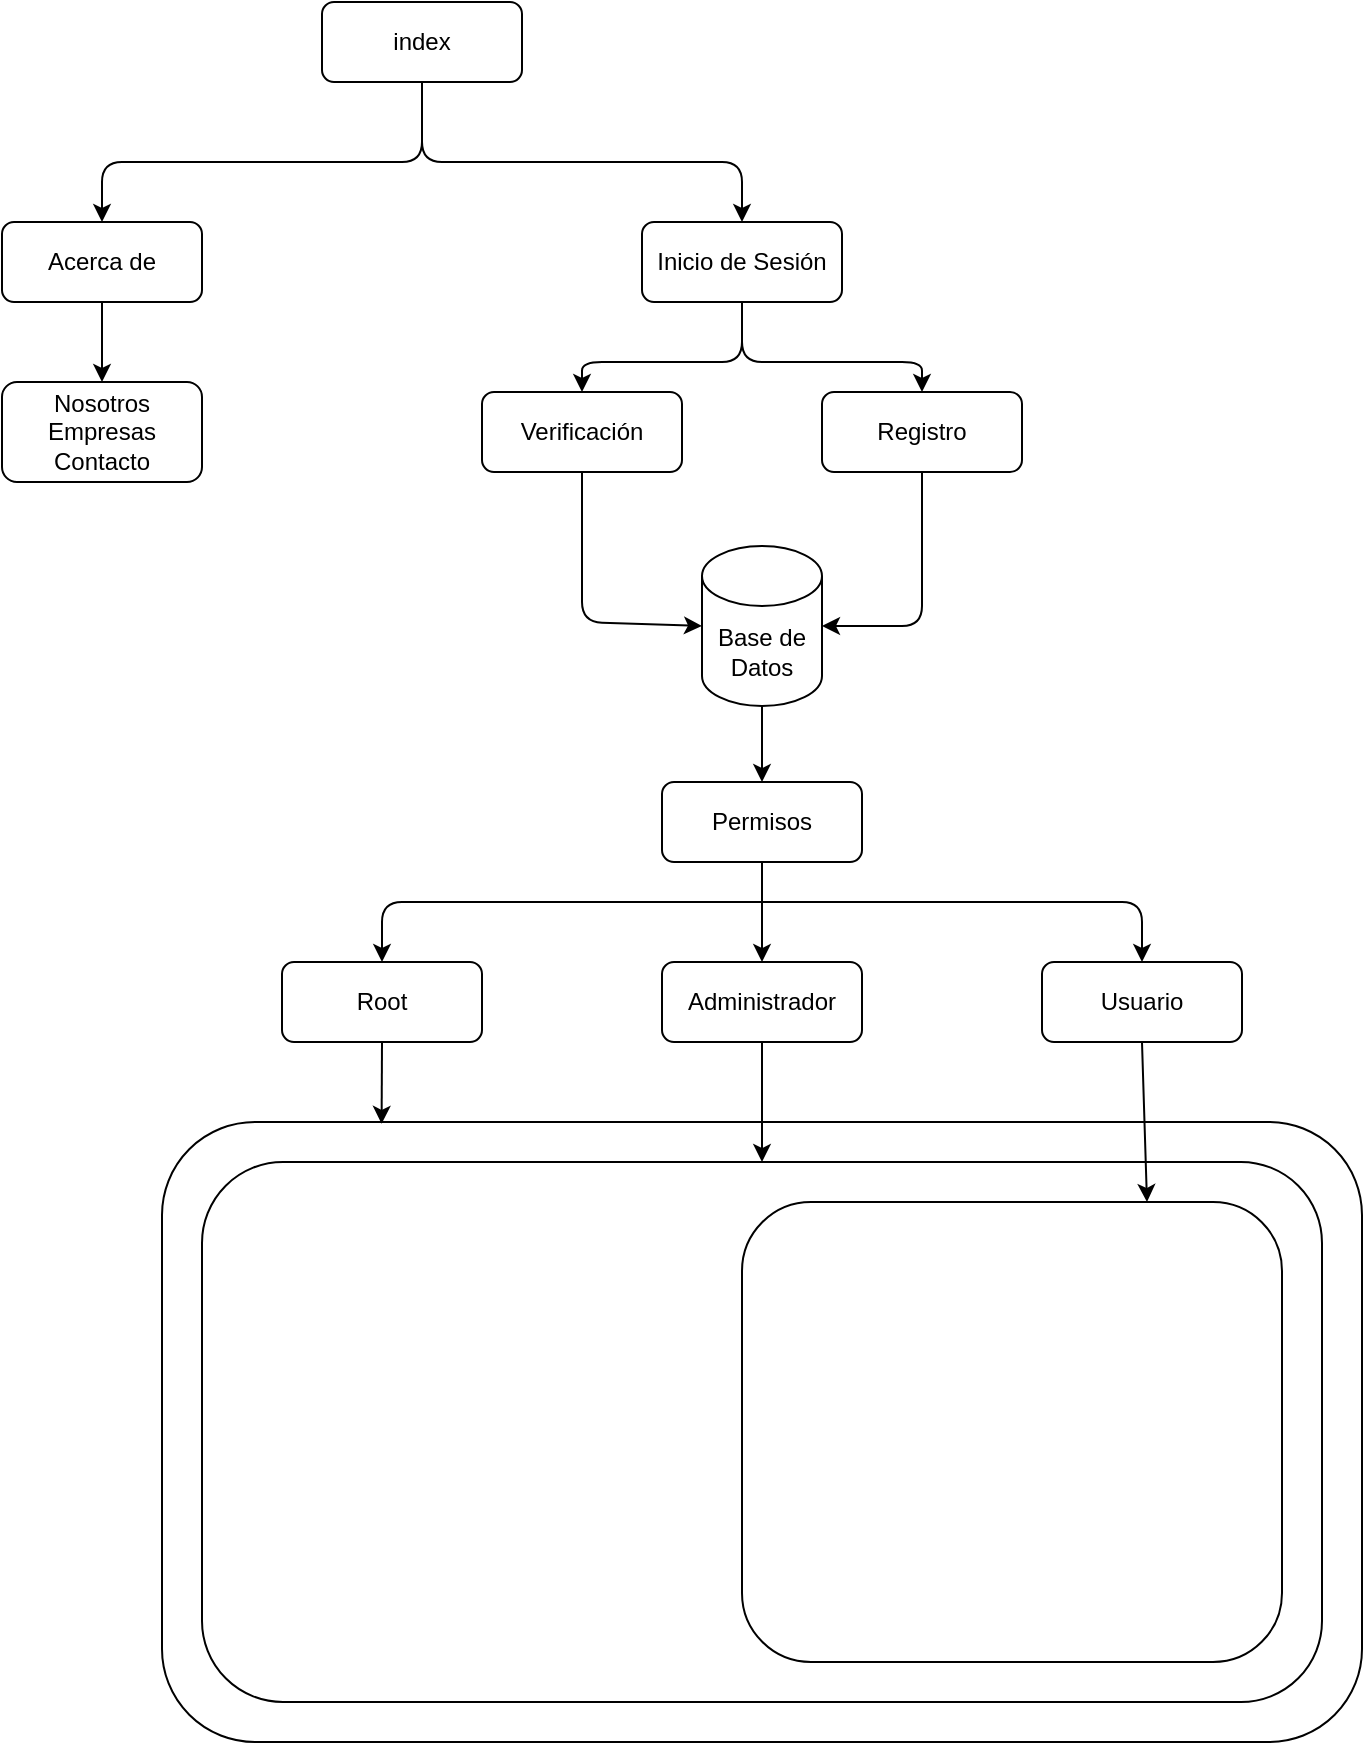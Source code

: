 <mxfile version="13.9.9" type="device"><diagram id="t307T-L2wXNhG_CDStBp" name="Página-1"><mxGraphModel dx="1447" dy="867" grid="1" gridSize="10" guides="1" tooltips="1" connect="1" arrows="1" fold="1" page="1" pageScale="1" pageWidth="3300" pageHeight="2339" background="#ffffff" math="0" shadow="0"><root><mxCell id="0"/><mxCell id="1" parent="0"/><mxCell id="ZOOdcwexbItKtMkQWTxV-1" value="" style="rounded=1;whiteSpace=wrap;html=1;" vertex="1" parent="1"><mxGeometry x="760" y="100" width="100" height="40" as="geometry"/></mxCell><mxCell id="ZOOdcwexbItKtMkQWTxV-2" value="index" style="text;html=1;strokeColor=none;fillColor=none;align=center;verticalAlign=middle;whiteSpace=wrap;rounded=0;" vertex="1" parent="1"><mxGeometry x="790" y="110" width="40" height="20" as="geometry"/></mxCell><mxCell id="ZOOdcwexbItKtMkQWTxV-3" value="Inicio de Sesión" style="rounded=1;whiteSpace=wrap;html=1;" vertex="1" parent="1"><mxGeometry x="920" y="210" width="100" height="40" as="geometry"/></mxCell><mxCell id="ZOOdcwexbItKtMkQWTxV-5" value="Acerca de" style="rounded=1;whiteSpace=wrap;html=1;" vertex="1" parent="1"><mxGeometry x="600" y="210" width="100" height="40" as="geometry"/></mxCell><mxCell id="ZOOdcwexbItKtMkQWTxV-7" value="Nosotros&lt;br&gt;Empresas&lt;br&gt;Contacto" style="rounded=1;whiteSpace=wrap;html=1;" vertex="1" parent="1"><mxGeometry x="600" y="290" width="100" height="50" as="geometry"/></mxCell><mxCell id="ZOOdcwexbItKtMkQWTxV-9" value="Verificación" style="rounded=1;whiteSpace=wrap;html=1;" vertex="1" parent="1"><mxGeometry x="840" y="295" width="100" height="40" as="geometry"/></mxCell><mxCell id="ZOOdcwexbItKtMkQWTxV-13" value="Registro" style="rounded=1;whiteSpace=wrap;html=1;" vertex="1" parent="1"><mxGeometry x="1010" y="295" width="100" height="40" as="geometry"/></mxCell><mxCell id="ZOOdcwexbItKtMkQWTxV-15" value="Base de&lt;br&gt;Datos" style="shape=cylinder3;whiteSpace=wrap;html=1;boundedLbl=1;backgroundOutline=1;size=15;" vertex="1" parent="1"><mxGeometry x="950" y="372" width="60" height="80" as="geometry"/></mxCell><mxCell id="ZOOdcwexbItKtMkQWTxV-18" value="" style="endArrow=classic;html=1;exitX=0.5;exitY=1;exitDx=0;exitDy=0;entryX=0.5;entryY=0;entryDx=0;entryDy=0;" edge="1" parent="1" source="ZOOdcwexbItKtMkQWTxV-1" target="ZOOdcwexbItKtMkQWTxV-3"><mxGeometry x="600" y="100" width="50" height="50" as="geometry"><mxPoint x="840" y="260" as="sourcePoint"/><mxPoint x="890" y="210" as="targetPoint"/><Array as="points"><mxPoint x="810" y="180"/><mxPoint x="970" y="180"/></Array></mxGeometry></mxCell><mxCell id="ZOOdcwexbItKtMkQWTxV-19" value="" style="endArrow=classic;html=1;exitX=0.5;exitY=1;exitDx=0;exitDy=0;entryX=0.5;entryY=0;entryDx=0;entryDy=0;" edge="1" parent="1" source="ZOOdcwexbItKtMkQWTxV-1" target="ZOOdcwexbItKtMkQWTxV-5"><mxGeometry x="600" y="100" width="50" height="50" as="geometry"><mxPoint x="840" y="260" as="sourcePoint"/><mxPoint x="890" y="210" as="targetPoint"/><Array as="points"><mxPoint x="810" y="180"/><mxPoint x="650" y="180"/></Array></mxGeometry></mxCell><mxCell id="ZOOdcwexbItKtMkQWTxV-20" value="" style="endArrow=classic;html=1;exitX=0.5;exitY=1;exitDx=0;exitDy=0;entryX=0.5;entryY=0;entryDx=0;entryDy=0;" edge="1" parent="1" source="ZOOdcwexbItKtMkQWTxV-5" target="ZOOdcwexbItKtMkQWTxV-7"><mxGeometry x="600" y="100" width="50" height="50" as="geometry"><mxPoint x="840" y="260" as="sourcePoint"/><mxPoint x="890" y="210" as="targetPoint"/></mxGeometry></mxCell><mxCell id="ZOOdcwexbItKtMkQWTxV-22" value="" style="endArrow=classic;html=1;exitX=0.5;exitY=1;exitDx=0;exitDy=0;entryX=0.5;entryY=0;entryDx=0;entryDy=0;" edge="1" parent="1" source="ZOOdcwexbItKtMkQWTxV-3" target="ZOOdcwexbItKtMkQWTxV-9"><mxGeometry x="600" y="100" width="50" height="50" as="geometry"><mxPoint x="820" y="150" as="sourcePoint"/><mxPoint x="660" y="220" as="targetPoint"/><Array as="points"><mxPoint x="970" y="280"/><mxPoint x="890" y="280"/></Array></mxGeometry></mxCell><mxCell id="ZOOdcwexbItKtMkQWTxV-23" value="" style="endArrow=classic;html=1;exitX=0.5;exitY=1;exitDx=0;exitDy=0;entryX=0.5;entryY=0;entryDx=0;entryDy=0;" edge="1" parent="1" source="ZOOdcwexbItKtMkQWTxV-3" target="ZOOdcwexbItKtMkQWTxV-13"><mxGeometry x="600" y="100" width="50" height="50" as="geometry"><mxPoint x="1090" y="260" as="sourcePoint"/><mxPoint x="1140" y="210" as="targetPoint"/><Array as="points"><mxPoint x="970" y="280"/><mxPoint x="1060" y="280"/></Array></mxGeometry></mxCell><mxCell id="ZOOdcwexbItKtMkQWTxV-24" value="" style="endArrow=classic;html=1;exitX=0.5;exitY=1;exitDx=0;exitDy=0;entryX=1;entryY=0.5;entryDx=0;entryDy=0;entryPerimeter=0;" edge="1" parent="1" source="ZOOdcwexbItKtMkQWTxV-13" target="ZOOdcwexbItKtMkQWTxV-15"><mxGeometry x="600" y="100" width="50" height="50" as="geometry"><mxPoint x="840" y="260" as="sourcePoint"/><mxPoint x="890" y="210" as="targetPoint"/><Array as="points"><mxPoint x="1060" y="412"/></Array></mxGeometry></mxCell><mxCell id="ZOOdcwexbItKtMkQWTxV-25" value="" style="endArrow=classic;html=1;exitX=0.5;exitY=1;exitDx=0;exitDy=0;entryX=0;entryY=0.5;entryDx=0;entryDy=0;entryPerimeter=0;" edge="1" parent="1" source="ZOOdcwexbItKtMkQWTxV-9" target="ZOOdcwexbItKtMkQWTxV-15"><mxGeometry x="600" y="100" width="50" height="50" as="geometry"><mxPoint x="840" y="260" as="sourcePoint"/><mxPoint x="890" y="210" as="targetPoint"/><Array as="points"><mxPoint x="890" y="410"/></Array></mxGeometry></mxCell><mxCell id="ZOOdcwexbItKtMkQWTxV-26" value="Permisos" style="rounded=1;whiteSpace=wrap;html=1;" vertex="1" parent="1"><mxGeometry x="930" y="490" width="100" height="40" as="geometry"/></mxCell><mxCell id="ZOOdcwexbItKtMkQWTxV-27" value="Administrador" style="rounded=1;whiteSpace=wrap;html=1;" vertex="1" parent="1"><mxGeometry x="930" y="580" width="100" height="40" as="geometry"/></mxCell><mxCell id="ZOOdcwexbItKtMkQWTxV-28" value="Root" style="rounded=1;whiteSpace=wrap;html=1;" vertex="1" parent="1"><mxGeometry x="740" y="580" width="100" height="40" as="geometry"/></mxCell><mxCell id="ZOOdcwexbItKtMkQWTxV-29" value="Usuario" style="rounded=1;whiteSpace=wrap;html=1;" vertex="1" parent="1"><mxGeometry x="1120" y="580" width="100" height="40" as="geometry"/></mxCell><mxCell id="ZOOdcwexbItKtMkQWTxV-33" value="" style="endArrow=classic;html=1;entryX=0.5;entryY=0;entryDx=0;entryDy=0;exitX=0.5;exitY=1;exitDx=0;exitDy=0;" edge="1" parent="1" source="ZOOdcwexbItKtMkQWTxV-26" target="ZOOdcwexbItKtMkQWTxV-27"><mxGeometry x="600" y="100" width="50" height="50" as="geometry"><mxPoint x="840" y="660" as="sourcePoint"/><mxPoint x="890" y="610" as="targetPoint"/></mxGeometry></mxCell><mxCell id="ZOOdcwexbItKtMkQWTxV-34" value="" style="endArrow=classic;html=1;entryX=0.5;entryY=0;entryDx=0;entryDy=0;" edge="1" parent="1" target="ZOOdcwexbItKtMkQWTxV-28"><mxGeometry x="600" y="100" width="50" height="50" as="geometry"><mxPoint x="980" y="550" as="sourcePoint"/><mxPoint x="890" y="610" as="targetPoint"/><Array as="points"><mxPoint x="790" y="550"/></Array></mxGeometry></mxCell><mxCell id="ZOOdcwexbItKtMkQWTxV-35" value="" style="endArrow=classic;html=1;entryX=0.5;entryY=0;entryDx=0;entryDy=0;" edge="1" parent="1" target="ZOOdcwexbItKtMkQWTxV-29"><mxGeometry x="600" y="100" width="50" height="50" as="geometry"><mxPoint x="980" y="550" as="sourcePoint"/><mxPoint x="890" y="610" as="targetPoint"/><Array as="points"><mxPoint x="1170" y="550"/></Array></mxGeometry></mxCell><mxCell id="ZOOdcwexbItKtMkQWTxV-36" value="" style="endArrow=classic;html=1;entryX=0.5;entryY=0;entryDx=0;entryDy=0;exitX=0.5;exitY=1;exitDx=0;exitDy=0;exitPerimeter=0;" edge="1" parent="1" source="ZOOdcwexbItKtMkQWTxV-15" target="ZOOdcwexbItKtMkQWTxV-26"><mxGeometry x="600" y="100" width="50" height="50" as="geometry"><mxPoint x="990" y="500" as="sourcePoint"/><mxPoint x="1040" y="450" as="targetPoint"/></mxGeometry></mxCell><mxCell id="ZOOdcwexbItKtMkQWTxV-38" value="" style="rounded=1;whiteSpace=wrap;html=1;" vertex="1" parent="1"><mxGeometry x="680" y="660" width="600" height="310" as="geometry"/></mxCell><mxCell id="ZOOdcwexbItKtMkQWTxV-39" value="" style="rounded=1;whiteSpace=wrap;html=1;" vertex="1" parent="1"><mxGeometry x="700" y="680" width="560" height="270" as="geometry"/></mxCell><mxCell id="ZOOdcwexbItKtMkQWTxV-40" value="" style="rounded=1;whiteSpace=wrap;html=1;" vertex="1" parent="1"><mxGeometry x="970" y="700" width="270" height="230" as="geometry"/></mxCell><mxCell id="ZOOdcwexbItKtMkQWTxV-41" value="" style="endArrow=classic;html=1;exitX=0.5;exitY=1;exitDx=0;exitDy=0;entryX=0.183;entryY=0.003;entryDx=0;entryDy=0;entryPerimeter=0;" edge="1" parent="1" source="ZOOdcwexbItKtMkQWTxV-28" target="ZOOdcwexbItKtMkQWTxV-38"><mxGeometry width="50" height="50" relative="1" as="geometry"><mxPoint x="910" y="750" as="sourcePoint"/><mxPoint x="960" y="700" as="targetPoint"/></mxGeometry></mxCell><mxCell id="ZOOdcwexbItKtMkQWTxV-42" value="" style="endArrow=classic;html=1;entryX=0.5;entryY=0;entryDx=0;entryDy=0;exitX=0.5;exitY=1;exitDx=0;exitDy=0;" edge="1" parent="1" source="ZOOdcwexbItKtMkQWTxV-27" target="ZOOdcwexbItKtMkQWTxV-39"><mxGeometry width="50" height="50" relative="1" as="geometry"><mxPoint x="910" y="750" as="sourcePoint"/><mxPoint x="960" y="700" as="targetPoint"/></mxGeometry></mxCell><mxCell id="ZOOdcwexbItKtMkQWTxV-43" value="" style="endArrow=classic;html=1;exitX=0.5;exitY=1;exitDx=0;exitDy=0;entryX=0.75;entryY=0;entryDx=0;entryDy=0;" edge="1" parent="1" source="ZOOdcwexbItKtMkQWTxV-29" target="ZOOdcwexbItKtMkQWTxV-40"><mxGeometry width="50" height="50" relative="1" as="geometry"><mxPoint x="910" y="750" as="sourcePoint"/><mxPoint x="960" y="700" as="targetPoint"/></mxGeometry></mxCell></root></mxGraphModel></diagram></mxfile>